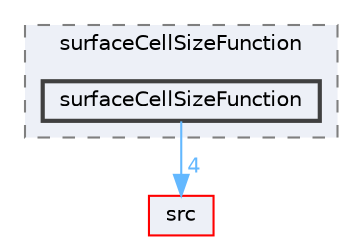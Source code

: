 digraph "applications/utilities/mesh/generation/foamyMesh/conformalVoronoiMesh/cellSizeControlSurfaces/surfaceCellSizeFunction/surfaceCellSizeFunction"
{
 // LATEX_PDF_SIZE
  bgcolor="transparent";
  edge [fontname=Helvetica,fontsize=10,labelfontname=Helvetica,labelfontsize=10];
  node [fontname=Helvetica,fontsize=10,shape=box,height=0.2,width=0.4];
  compound=true
  subgraph clusterdir_bb203e61ccf055bfaaaa7acfdea88afb {
    graph [ bgcolor="#edf0f7", pencolor="grey50", label="surfaceCellSizeFunction", fontname=Helvetica,fontsize=10 style="filled,dashed", URL="dir_bb203e61ccf055bfaaaa7acfdea88afb.html",tooltip=""]
  dir_98b5cd448c6e2e4694c3a22575748874 [label="surfaceCellSizeFunction", fillcolor="#edf0f7", color="grey25", style="filled,bold", URL="dir_98b5cd448c6e2e4694c3a22575748874.html",tooltip=""];
  }
  dir_68267d1309a1af8e8297ef4c3efbcdba [label="src", fillcolor="#edf0f7", color="red", style="filled", URL="dir_68267d1309a1af8e8297ef4c3efbcdba.html",tooltip=""];
  dir_98b5cd448c6e2e4694c3a22575748874->dir_68267d1309a1af8e8297ef4c3efbcdba [headlabel="4", labeldistance=1.5 headhref="dir_003822_003729.html" href="dir_003822_003729.html" color="steelblue1" fontcolor="steelblue1"];
}
